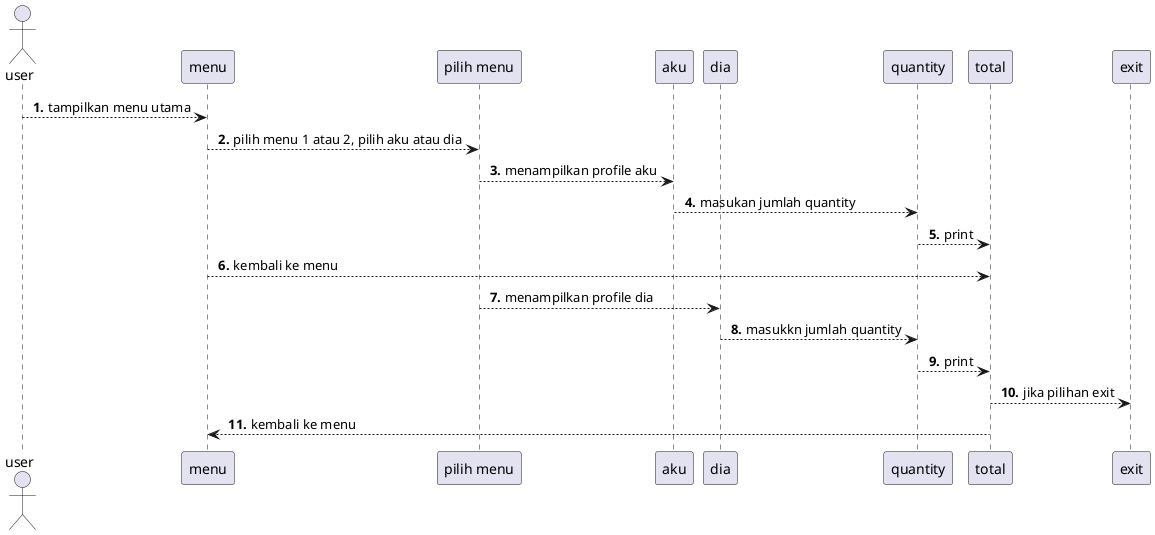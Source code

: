 @startuml
autonumber "<b> ."
actor user 
participant "menu" as m
participant "pilih menu" as pil 
participant "aku" as a 
participant "dia" as d 
participant "quantity" as qty 
participant "total" as tot 
participant "exit" as x

user --> m: tampilkan menu utama
m--> pil: pilih menu 1 atau 2, pilih aku atau dia
pil--> a: menampilkan profile aku
a--> qty: masukan jumlah quantity
qty-->tot: print
tot<-- m: kembali ke menu
pil--> d: menampilkan profile dia
d--> qty: masukkn jumlah quantity
qty--> tot: print
tot--> x: jika pilihan exit
m<-- tot: kembali ke menu


@enduml